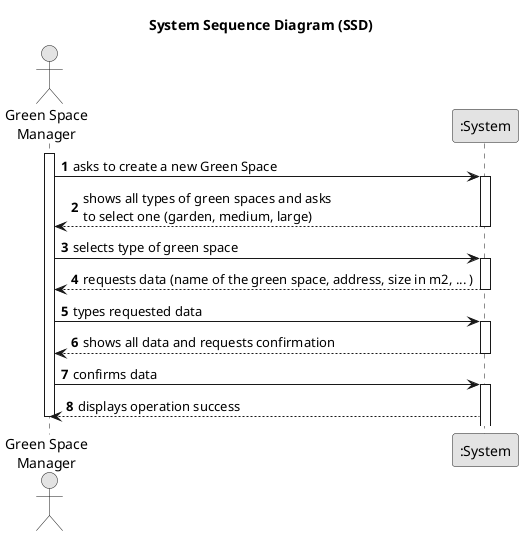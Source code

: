 @startuml
skinparam monochrome true
skinparam packageStyle rectangle
skinparam shadowing false

title System Sequence Diagram (SSD)

autonumber

actor "Green Space\nManager" as GSM
participant ":System" as System

activate GSM

    GSM -> System : asks to create a new Green Space
    activate System

        System --> GSM : shows all types of green spaces and asks\nto select one (garden, medium, large)
    deactivate System

    GSM -> System : selects type of green space
    activate System

        System --> GSM : requests data (name of the green space, address, size in m2, ... )
    deactivate System

    GSM -> System : types requested data
    activate System

        System --> GSM : shows all data and requests confirmation
    deactivate System

    GSM -> System : confirms data
    activate System

        System --> GSM : displays operation success
    deactivate GSM

@enduml
